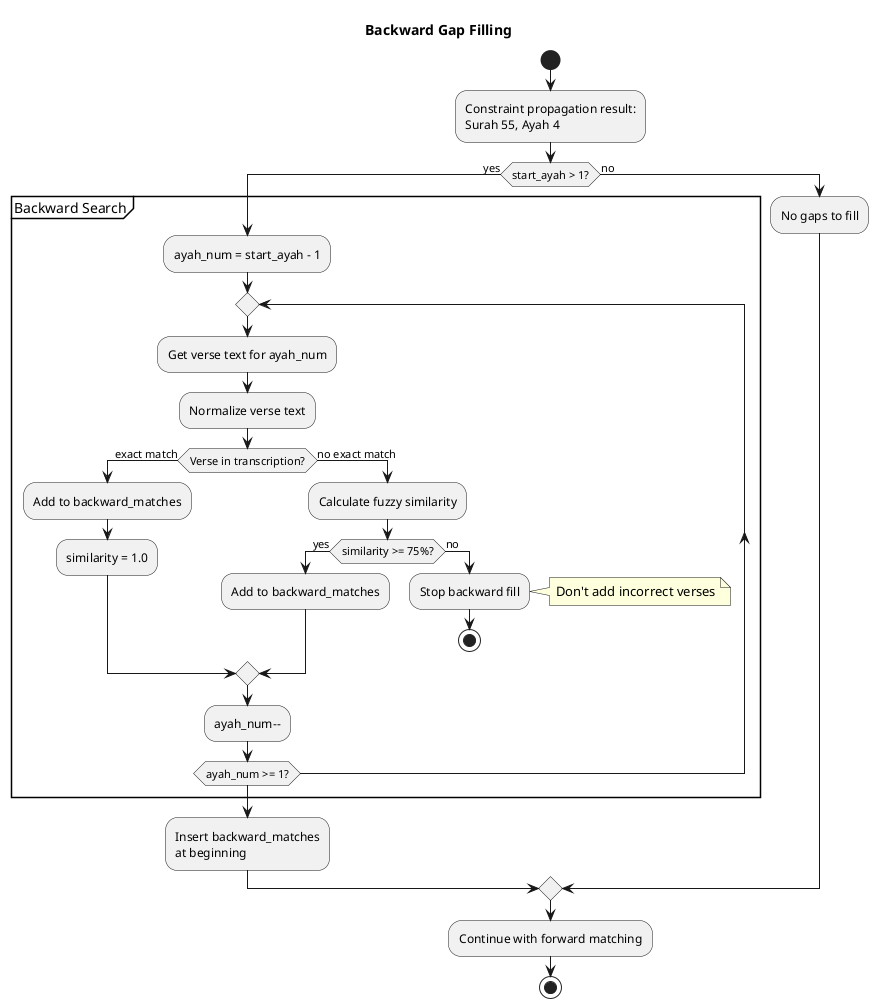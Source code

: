 @startuml
title Backward Gap Filling

start

:Constraint propagation result:\nSurah 55, Ayah 4;

if (start_ayah > 1?) then (yes)
  partition "Backward Search" {
    :ayah_num = start_ayah - 1;
    
    repeat
      :Get verse text for ayah_num;
      :Normalize verse text;
      
      if (Verse in transcription?) then (exact match)
        :Add to backward_matches;
        :similarity = 1.0;
      else (no exact match)
        :Calculate fuzzy similarity;
        
        if (similarity >= 75%?) then (yes)
          :Add to backward_matches;
        else (no)
          :Stop backward fill;
          note right: Don't add incorrect verses
          stop
        endif
      endif
      
      :ayah_num--;
      
    repeat while (ayah_num >= 1?)
  }
  
  :Insert backward_matches\nat beginning;
else (no)
  :No gaps to fill;
endif

:Continue with forward matching;

stop

@enduml
